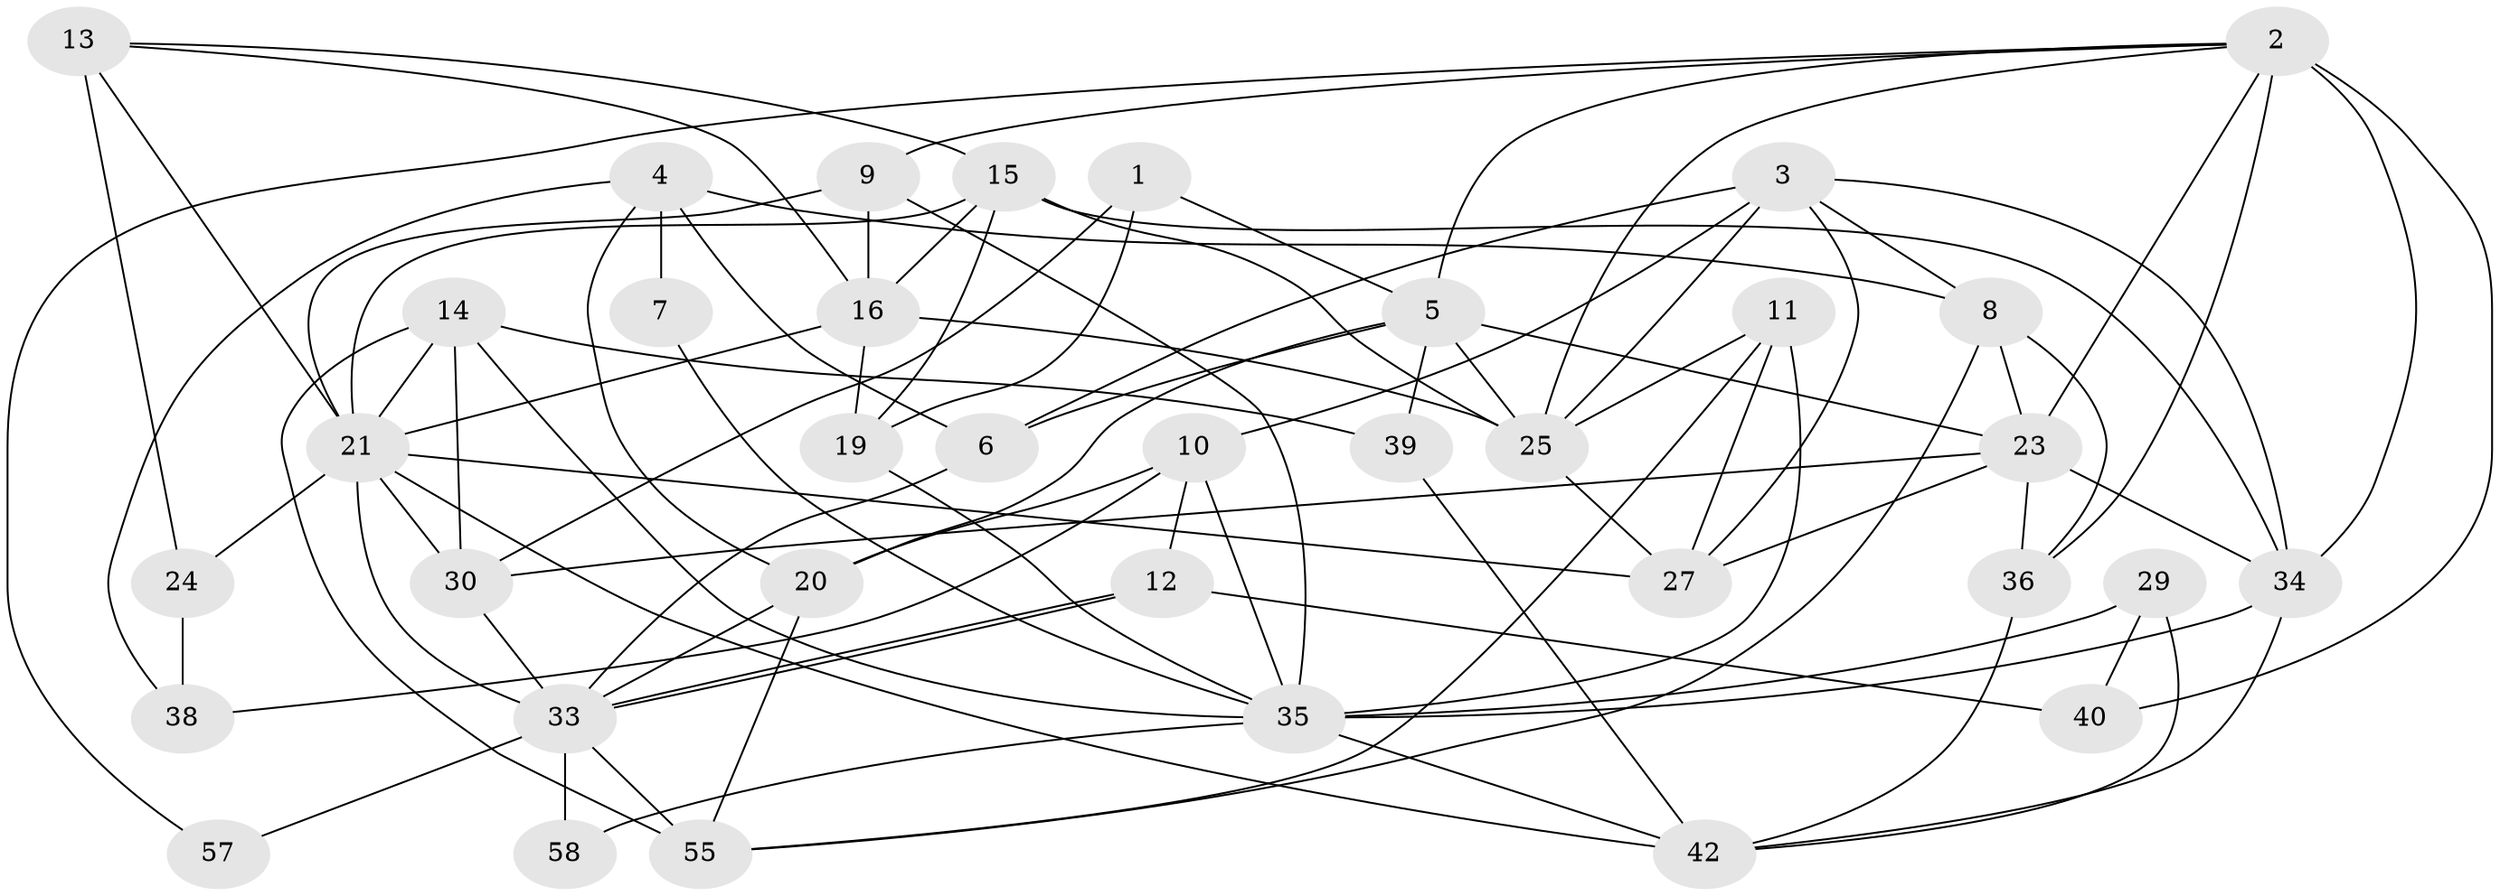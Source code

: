 // Generated by graph-tools (version 1.1) at 2025/52/02/27/25 19:52:06]
// undirected, 36 vertices, 90 edges
graph export_dot {
graph [start="1"]
  node [color=gray90,style=filled];
  1;
  2 [super="+53"];
  3 [super="+45"];
  4 [super="+31"];
  5 [super="+18"];
  6 [super="+51"];
  7;
  8 [super="+17"];
  9;
  10 [super="+43"];
  11 [super="+37"];
  12;
  13 [super="+26"];
  14 [super="+32"];
  15 [super="+22"];
  16 [super="+54"];
  19;
  20 [super="+49"];
  21 [super="+28"];
  23 [super="+44"];
  24;
  25 [super="+41"];
  27;
  29;
  30 [super="+50"];
  33 [super="+56"];
  34 [super="+48"];
  35 [super="+52"];
  36 [super="+46"];
  38;
  39;
  40;
  42 [super="+47"];
  55;
  57;
  58;
  1 -- 19;
  1 -- 30;
  1 -- 5;
  2 -- 9;
  2 -- 36 [weight=2];
  2 -- 57;
  2 -- 23;
  2 -- 40;
  2 -- 25;
  2 -- 34;
  2 -- 5;
  3 -- 27;
  3 -- 34;
  3 -- 10;
  3 -- 8;
  3 -- 6;
  3 -- 25;
  4 -- 8 [weight=2];
  4 -- 20;
  4 -- 38;
  4 -- 7;
  4 -- 6;
  5 -- 25;
  5 -- 6;
  5 -- 39;
  5 -- 20;
  5 -- 23;
  6 -- 33;
  7 -- 35;
  8 -- 55;
  8 -- 23;
  8 -- 36;
  9 -- 21;
  9 -- 16;
  9 -- 35;
  10 -- 20;
  10 -- 35;
  10 -- 12;
  10 -- 38;
  11 -- 35;
  11 -- 55;
  11 -- 27;
  11 -- 25;
  12 -- 33;
  12 -- 33;
  12 -- 40;
  13 -- 24;
  13 -- 21 [weight=2];
  13 -- 16;
  13 -- 15;
  14 -- 35;
  14 -- 30;
  14 -- 39;
  14 -- 21;
  14 -- 55;
  15 -- 25 [weight=2];
  15 -- 34;
  15 -- 19;
  15 -- 21;
  15 -- 16;
  16 -- 19;
  16 -- 21;
  16 -- 25;
  19 -- 35;
  20 -- 33;
  20 -- 55;
  21 -- 33;
  21 -- 27;
  21 -- 42;
  21 -- 24;
  21 -- 30;
  23 -- 30;
  23 -- 27;
  23 -- 34;
  23 -- 36;
  24 -- 38;
  25 -- 27;
  29 -- 35;
  29 -- 40;
  29 -- 42;
  30 -- 33;
  33 -- 55;
  33 -- 57;
  33 -- 58;
  34 -- 35;
  34 -- 42;
  35 -- 42;
  35 -- 58;
  36 -- 42;
  39 -- 42;
}
